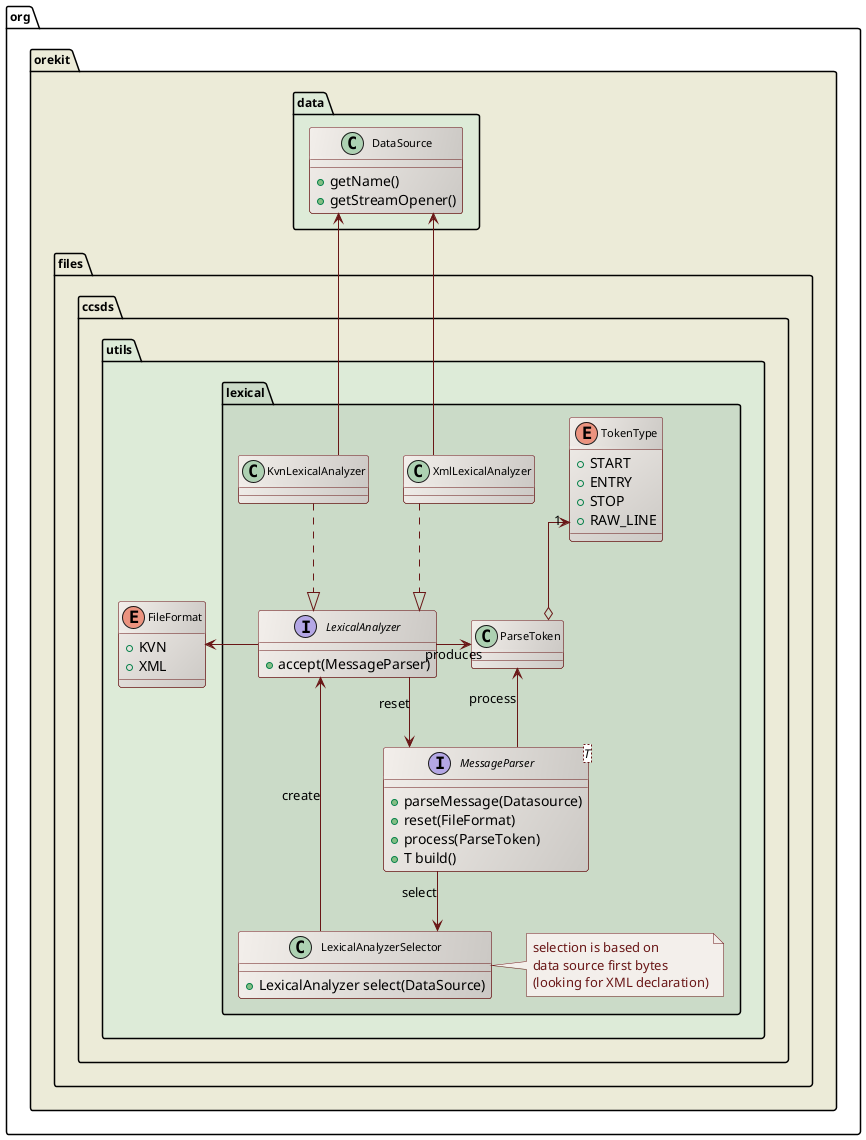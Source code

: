 ' Copyright 2002-2021 CS GROUP
' Licensed to CS GROUP (CS) under one or more
' contributor license agreements.  See the NOTICE file distributed with
' this work for additional information regarding copyright ownership.
' CS licenses this file to You under the Apache License, Version 2.0
' (the "License"); you may not use this file except in compliance with
' the License.  You may obtain a copy of the License at
'
'   http://www.apache.org/licenses/LICENSE-2.0
'
' Unless required by applicable law or agreed to in writing, software
' distributed under the License is distributed on an "AS IS" BASIS,
' WITHOUT WARRANTIES OR CONDITIONS OF ANY KIND, either express or implied.
' See the License for the specific language governing permissions and
' limitations under the License.

@startuml

  skinparam svek                  true
  skinparam ClassBackgroundColor  #F3EFEB/CCC9C5
  skinparam ClassArrowColor       #691616
  skinparam ClassBorderColor      #691616
  skinparam NoteBackgroundColor   #F3EFEB
  skinparam NoteBorderColor       #691616
  skinparam NoteFontColor         #691616
  skinparam ClassFontSize         11
  skinparam PackageFontSize       12
  skinparam linetype              ortho

  package org.orekit #ECEBD8 {

    package data #DDEBD8 {
      class DataSource {
        +getName()
        +getStreamOpener()
      }
    }

    package files.ccsds.utils #DDEBD8 {

      enum FileFormat {
        +KVN
        +XML
      }

      package lexical #CBDBC8 {
        class KvnLexicalAnalyzer
        class XmlLexicalAnalyzer
        interface LexicalAnalyzer {
          +accept(MessageParser)
        }
        class LexicalAnalyzerSelector {
          +LexicalAnalyzer select(DataSource)
        }
        note right
          selection is based on
          data source first bytes
          (looking for XML declaration)
       end note
        enum TokenType {
          +START
          +ENTRY
          +STOP
          +RAW_LINE
        }
        class ParseToken
        interface "MessageParser<T>" as MessageParser {
          +parseMessage(Datasource)
          +reset(FileFormat)
          +process(ParseToken)
          +T build()
        }
      }

    }
  }

  DataSource <-- KvnLexicalAnalyzer
  DataSource <-- XmlLexicalAnalyzer
  KvnLexicalAnalyzer ..|> LexicalAnalyzer
  XmlLexicalAnalyzer ..|> LexicalAnalyzer
  LexicalAnalyzer -right-> ParseToken : produces
  LexicalAnalyzer <-- LexicalAnalyzerSelector : create
  LexicalAnalyzer --> MessageParser : reset
  MessageParser --> LexicalAnalyzerSelector : select
  FileFormat <-left- LexicalAnalyzer
  TokenType "1" <--o ParseToken
  ParseToken <-- MessageParser : "process"

@enduml
